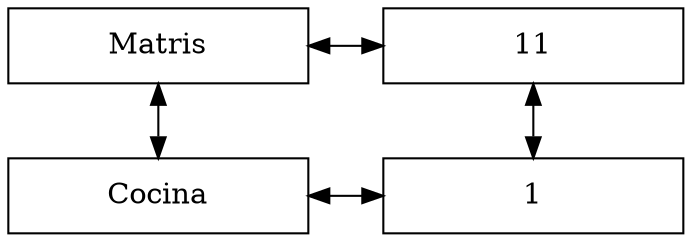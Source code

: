 digraph { 
rankdir = TB; 
node [shape=rectangle, height=0.5, width=2] 
graph[ nodesep = 0.5] 
Matris[label="Matris"] 
nodo11 [label="11"] 
nodoCocina [label="Cocina"] 
Matris -> nodo11 [dir=both] 
Matris -> nodoCocina [dir=both] 
nodo0y0[label="1"] 
nodo11 -> nodo0y0[dir=both] 
nodoCocina -> nodo0y0[constraint=false, dir=both] 
{ rank=same; Matris; nodo11} 
{ rank=same;nodoCocina;nodo0y0} 
}